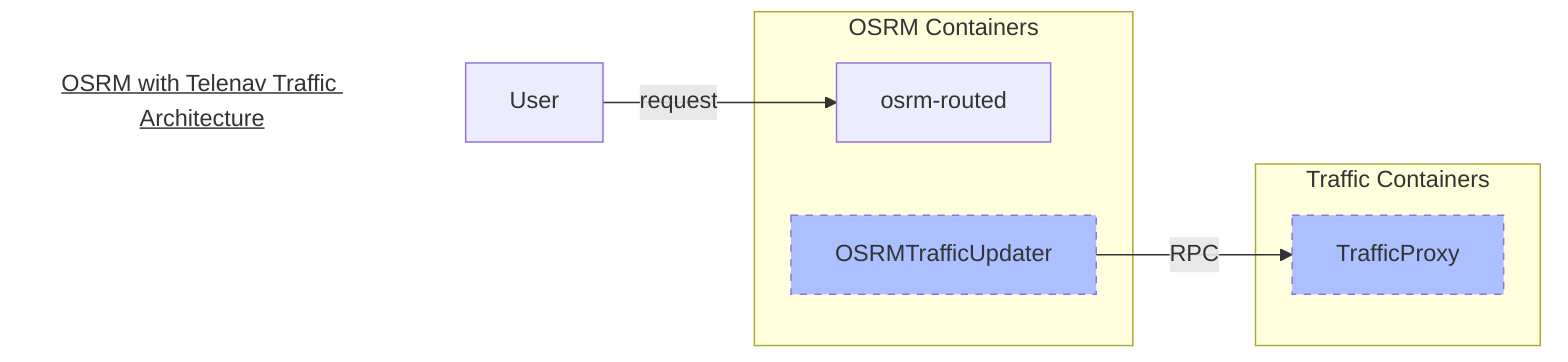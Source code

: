 %% Call below command to convert .mmd to .png
%%  Adjust -w or -H if necessary
%% mmdc -p puppeteer-config.json -i osrm-with-telenav-traffic-architecture.mmd -o osrm-with-telenav-traffic-architecture.mmd.png

graph LR

Title[<u>OSRM with Telenav Traffic Architecture</u>]
Title-->User
style Title fill:#FFF,stroke:#FFF
linkStyle 0 stroke:#FFF,stroke-width:0;

User["User"] -- request --> OSRM_ROUTED["osrm-routed"]

subgraph OSRM Containers
OSRM_ROUTED
OSRM_Traffic_Updater["OSRMTrafficUpdater"]
style OSRM_Traffic_Updater fill:#acbfff,stroke-dasharray: 5, 5
end

OSRM_Traffic_Updater -- RPC --> TrafficProxy["TrafficProxy"]
subgraph Traffic Containers
TrafficProxy
style TrafficProxy fill:#acbfff,stroke-dasharray: 5, 5
end